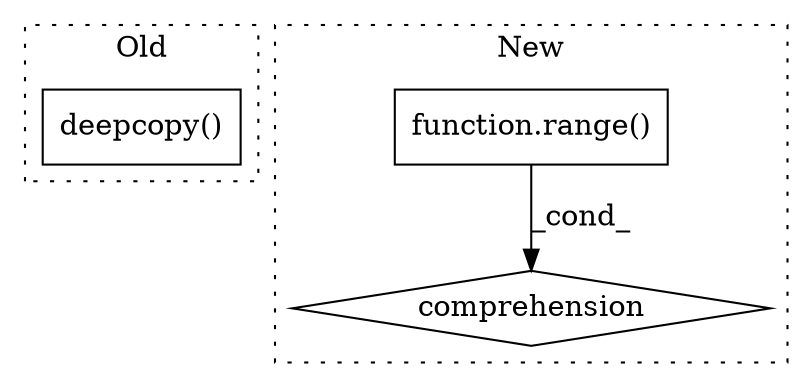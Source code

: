 digraph G {
subgraph cluster0 {
1 [label="deepcopy()" a="75" s="10852,10872" l="14,1" shape="box"];
label = "Old";
style="dotted";
}
subgraph cluster1 {
2 [label="function.range()" a="75" s="7602,7626" l="6,1" shape="box"];
3 [label="comprehension" a="45" s="7593" l="3" shape="diamond"];
label = "New";
style="dotted";
}
2 -> 3 [label="_cond_"];
}